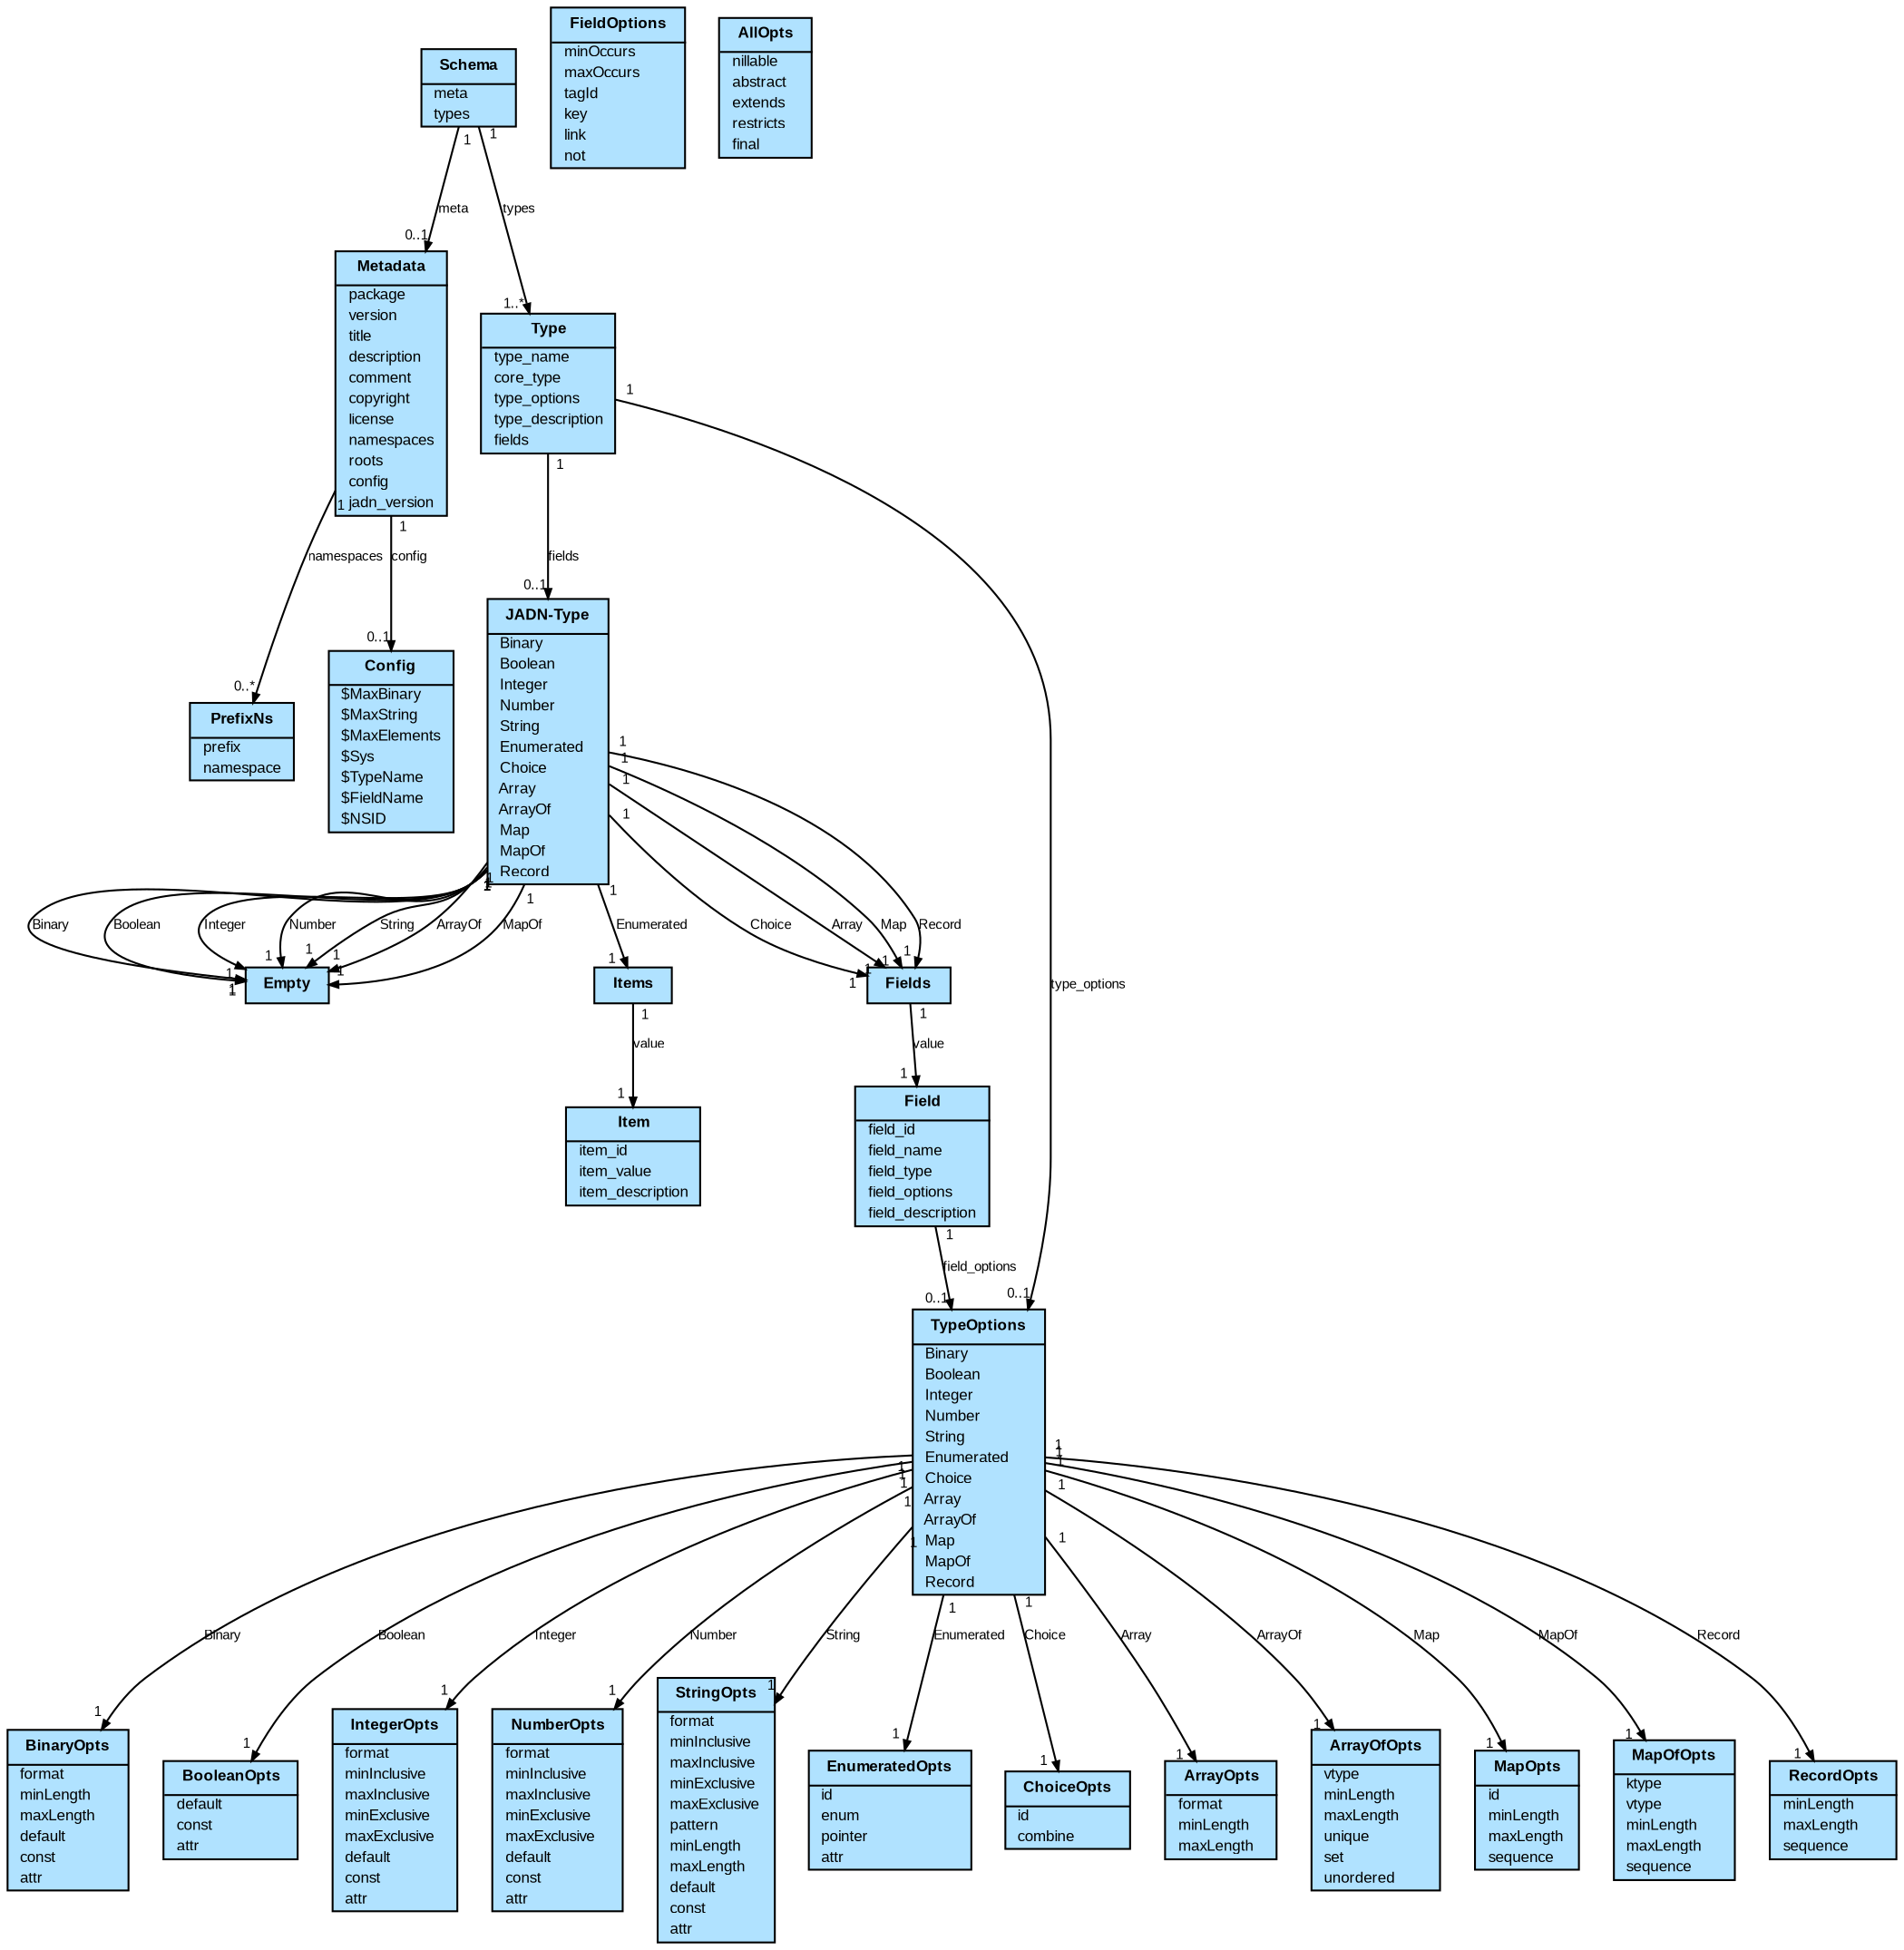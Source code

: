 # title: JADN Metaschema
# package: http://oasis-open.org/openc2/jadn/v2.0/schema
# description: Syntax of a JSON Abstract Data Notation (JADN) package.
# license: CC-BY-4.0
# roots: ['Schema']
# config: {'$FieldName': '^[$A-Za-z][_A-Za-z0-9]{0,63}$'}

digraph G {
  graph [fontname=Arial, fontsize=12];
  node [fontname=Arial, fontsize=8, shape=plain, style=filled, fillcolor=lightskyblue1];
  edge [fontname=Arial, fontsize=7, arrowsize=0.5, labelangle=45.0, labeldistance=0.9];
  bgcolor="transparent";

n0 [label=<<table cellborder="0" cellpadding="1" cellspacing="0">
<tr><td cellpadding="4"><b>  Schema  </b></td></tr><hr/>
  <tr><td align="left">  meta  </td></tr>
  <tr><td align="left">  types  </td></tr>
</table>>]

n1 [label=<<table cellborder="0" cellpadding="1" cellspacing="0">
<tr><td cellpadding="4"><b>  Metadata  </b></td></tr><hr/>
  <tr><td align="left">  package  </td></tr>
  <tr><td align="left">  version  </td></tr>
  <tr><td align="left">  title  </td></tr>
  <tr><td align="left">  description  </td></tr>
  <tr><td align="left">  comment  </td></tr>
  <tr><td align="left">  copyright  </td></tr>
  <tr><td align="left">  license  </td></tr>
  <tr><td align="left">  namespaces  </td></tr>
  <tr><td align="left">  roots  </td></tr>
  <tr><td align="left">  config  </td></tr>
  <tr><td align="left">  jadn_version  </td></tr>
</table>>]

n2 [label=<<table cellborder="0" cellpadding="1" cellspacing="0">
<tr><td cellpadding="4"><b>  PrefixNs  </b></td></tr><hr/>
  <tr><td align="left">  prefix  </td></tr>
  <tr><td align="left">  namespace  </td></tr>
</table>>]

n3 [label=<<table cellborder="0" cellpadding="1" cellspacing="0">
<tr><td cellpadding="4"><b>  Config  </b></td></tr><hr/>
  <tr><td align="left">  $MaxBinary  </td></tr>
  <tr><td align="left">  $MaxString  </td></tr>
  <tr><td align="left">  $MaxElements  </td></tr>
  <tr><td align="left">  $Sys  </td></tr>
  <tr><td align="left">  $TypeName  </td></tr>
  <tr><td align="left">  $FieldName  </td></tr>
  <tr><td align="left">  $NSID  </td></tr>
</table>>]

n9 [label=<<table cellborder="0" cellpadding="1" cellspacing="0">
<tr><td cellpadding="4"><b>  Type  </b></td></tr><hr/>
  <tr><td align="left">  type_name  </td></tr>
  <tr><td align="left">  core_type  </td></tr>
  <tr><td align="left">  type_options  </td></tr>
  <tr><td align="left">  type_description  </td></tr>
  <tr><td align="left">  fields  </td></tr>
</table>>]

n10 [label=<<table cellborder="0" cellpadding="1" cellspacing="0">
<tr><td cellpadding="4"><b>  JADN-Type  </b></td></tr><hr/>
  <tr><td align="left">  Binary  </td></tr>
  <tr><td align="left">  Boolean  </td></tr>
  <tr><td align="left">  Integer  </td></tr>
  <tr><td align="left">  Number  </td></tr>
  <tr><td align="left">  String  </td></tr>
  <tr><td align="left">  Enumerated  </td></tr>
  <tr><td align="left">  Choice  </td></tr>
  <tr><td align="left">  Array  </td></tr>
  <tr><td align="left">  ArrayOf  </td></tr>
  <tr><td align="left">  Map  </td></tr>
  <tr><td align="left">  MapOf  </td></tr>
  <tr><td align="left">  Record  </td></tr>
</table>>]

n11 [label=<<table cellborder="0" cellpadding="1" cellspacing="0">
<tr><td cellpadding="4"><b>  TypeOptions  </b></td></tr><hr/>
  <tr><td align="left">  Binary  </td></tr>
  <tr><td align="left">  Boolean  </td></tr>
  <tr><td align="left">  Integer  </td></tr>
  <tr><td align="left">  Number  </td></tr>
  <tr><td align="left">  String  </td></tr>
  <tr><td align="left">  Enumerated  </td></tr>
  <tr><td align="left">  Choice  </td></tr>
  <tr><td align="left">  Array  </td></tr>
  <tr><td align="left">  ArrayOf  </td></tr>
  <tr><td align="left">  Map  </td></tr>
  <tr><td align="left">  MapOf  </td></tr>
  <tr><td align="left">  Record  </td></tr>
</table>>]

n12 [label=<<table cellborder="0" cellpadding="1" cellspacing="0">
<tr><td cellpadding="4"><b>  Empty  </b></td></tr>
</table>>]

n13 [label=<<table cellborder="0" cellpadding="1" cellspacing="0">
<tr><td cellpadding="4"><b>  Items  </b></td></tr>
</table>>]

n14 [label=<<table cellborder="0" cellpadding="1" cellspacing="0">
<tr><td cellpadding="4"><b>  Fields  </b></td></tr>
</table>>]

n15 [label=<<table cellborder="0" cellpadding="1" cellspacing="0">
<tr><td cellpadding="4"><b>  Item  </b></td></tr><hr/>
  <tr><td align="left">  item_id  </td></tr>
  <tr><td align="left">  item_value  </td></tr>
  <tr><td align="left">  item_description  </td></tr>
</table>>]

n16 [label=<<table cellborder="0" cellpadding="1" cellspacing="0">
<tr><td cellpadding="4"><b>  Field  </b></td></tr><hr/>
  <tr><td align="left">  field_id  </td></tr>
  <tr><td align="left">  field_name  </td></tr>
  <tr><td align="left">  field_type  </td></tr>
  <tr><td align="left">  field_options  </td></tr>
  <tr><td align="left">  field_description  </td></tr>
</table>>]

n18 [label=<<table cellborder="0" cellpadding="1" cellspacing="0">
<tr><td cellpadding="4"><b>  FieldOptions  </b></td></tr><hr/>
  <tr><td align="left">  minOccurs  </td></tr>
  <tr><td align="left">  maxOccurs  </td></tr>
  <tr><td align="left">  tagId  </td></tr>
  <tr><td align="left">  key  </td></tr>
  <tr><td align="left">  link  </td></tr>
  <tr><td align="left">  not  </td></tr>
</table>>]

n19 [label=<<table cellborder="0" cellpadding="1" cellspacing="0">
<tr><td cellpadding="4"><b>  AllOpts  </b></td></tr><hr/>
  <tr><td align="left">  nillable  </td></tr>
  <tr><td align="left">  abstract  </td></tr>
  <tr><td align="left">  extends  </td></tr>
  <tr><td align="left">  restricts  </td></tr>
  <tr><td align="left">  final  </td></tr>
</table>>]

n20 [label=<<table cellborder="0" cellpadding="1" cellspacing="0">
<tr><td cellpadding="4"><b>  BinaryOpts  </b></td></tr><hr/>
  <tr><td align="left">  format  </td></tr>
  <tr><td align="left">  minLength  </td></tr>
  <tr><td align="left">  maxLength  </td></tr>
  <tr><td align="left">  default  </td></tr>
  <tr><td align="left">  const  </td></tr>
  <tr><td align="left">  attr  </td></tr>
</table>>]

n21 [label=<<table cellborder="0" cellpadding="1" cellspacing="0">
<tr><td cellpadding="4"><b>  BooleanOpts  </b></td></tr><hr/>
  <tr><td align="left">  default  </td></tr>
  <tr><td align="left">  const  </td></tr>
  <tr><td align="left">  attr  </td></tr>
</table>>]

n22 [label=<<table cellborder="0" cellpadding="1" cellspacing="0">
<tr><td cellpadding="4"><b>  IntegerOpts  </b></td></tr><hr/>
  <tr><td align="left">  format  </td></tr>
  <tr><td align="left">  minInclusive  </td></tr>
  <tr><td align="left">  maxInclusive  </td></tr>
  <tr><td align="left">  minExclusive  </td></tr>
  <tr><td align="left">  maxExclusive  </td></tr>
  <tr><td align="left">  default  </td></tr>
  <tr><td align="left">  const  </td></tr>
  <tr><td align="left">  attr  </td></tr>
</table>>]

n23 [label=<<table cellborder="0" cellpadding="1" cellspacing="0">
<tr><td cellpadding="4"><b>  NumberOpts  </b></td></tr><hr/>
  <tr><td align="left">  format  </td></tr>
  <tr><td align="left">  minInclusive  </td></tr>
  <tr><td align="left">  maxInclusive  </td></tr>
  <tr><td align="left">  minExclusive  </td></tr>
  <tr><td align="left">  maxExclusive  </td></tr>
  <tr><td align="left">  default  </td></tr>
  <tr><td align="left">  const  </td></tr>
  <tr><td align="left">  attr  </td></tr>
</table>>]

n24 [label=<<table cellborder="0" cellpadding="1" cellspacing="0">
<tr><td cellpadding="4"><b>  StringOpts  </b></td></tr><hr/>
  <tr><td align="left">  format  </td></tr>
  <tr><td align="left">  minInclusive  </td></tr>
  <tr><td align="left">  maxInclusive  </td></tr>
  <tr><td align="left">  minExclusive  </td></tr>
  <tr><td align="left">  maxExclusive  </td></tr>
  <tr><td align="left">  pattern  </td></tr>
  <tr><td align="left">  minLength  </td></tr>
  <tr><td align="left">  maxLength  </td></tr>
  <tr><td align="left">  default  </td></tr>
  <tr><td align="left">  const  </td></tr>
  <tr><td align="left">  attr  </td></tr>
</table>>]

n25 [label=<<table cellborder="0" cellpadding="1" cellspacing="0">
<tr><td cellpadding="4"><b>  EnumeratedOpts  </b></td></tr><hr/>
  <tr><td align="left">  id  </td></tr>
  <tr><td align="left">  enum  </td></tr>
  <tr><td align="left">  pointer  </td></tr>
  <tr><td align="left">  attr  </td></tr>
</table>>]

n26 [label=<<table cellborder="0" cellpadding="1" cellspacing="0">
<tr><td cellpadding="4"><b>  ChoiceOpts  </b></td></tr><hr/>
  <tr><td align="left">  id  </td></tr>
  <tr><td align="left">  combine  </td></tr>
</table>>]

n27 [label=<<table cellborder="0" cellpadding="1" cellspacing="0">
<tr><td cellpadding="4"><b>  ArrayOpts  </b></td></tr><hr/>
  <tr><td align="left">  format  </td></tr>
  <tr><td align="left">  minLength  </td></tr>
  <tr><td align="left">  maxLength  </td></tr>
</table>>]

n28 [label=<<table cellborder="0" cellpadding="1" cellspacing="0">
<tr><td cellpadding="4"><b>  ArrayOfOpts  </b></td></tr><hr/>
  <tr><td align="left">  vtype  </td></tr>
  <tr><td align="left">  minLength  </td></tr>
  <tr><td align="left">  maxLength  </td></tr>
  <tr><td align="left">  unique  </td></tr>
  <tr><td align="left">  set  </td></tr>
  <tr><td align="left">  unordered  </td></tr>
</table>>]

n29 [label=<<table cellborder="0" cellpadding="1" cellspacing="0">
<tr><td cellpadding="4"><b>  MapOpts  </b></td></tr><hr/>
  <tr><td align="left">  id  </td></tr>
  <tr><td align="left">  minLength  </td></tr>
  <tr><td align="left">  maxLength  </td></tr>
  <tr><td align="left">  sequence  </td></tr>
</table>>]

n30 [label=<<table cellborder="0" cellpadding="1" cellspacing="0">
<tr><td cellpadding="4"><b>  MapOfOpts  </b></td></tr><hr/>
  <tr><td align="left">  ktype  </td></tr>
  <tr><td align="left">  vtype  </td></tr>
  <tr><td align="left">  minLength  </td></tr>
  <tr><td align="left">  maxLength  </td></tr>
  <tr><td align="left">  sequence  </td></tr>
</table>>]

n31 [label=<<table cellborder="0" cellpadding="1" cellspacing="0">
<tr><td cellpadding="4"><b>  RecordOpts  </b></td></tr><hr/>
  <tr><td align="left">  minLength  </td></tr>
  <tr><td align="left">  maxLength  </td></tr>
  <tr><td align="left">  sequence  </td></tr>
</table>>]

  n0 -> n1 [label=meta, headlabel="0..1", taillabel="1"]
  n0 -> n9 [label=types, headlabel="1..*", taillabel="1"]
  n1 -> n2 [label=namespaces, headlabel="0..*", taillabel="1"]
  n1 -> n3 [label=config, headlabel="0..1", taillabel="1"]
  n9 -> n11 [label=type_options, headlabel="0..1", taillabel="1"]
  n9 -> n10 [label=fields, headlabel="0..1", taillabel="1"]
  n10 -> n12 [label=Binary, headlabel="1", taillabel="1"]
  n10 -> n12 [label=Boolean, headlabel="1", taillabel="1"]
  n10 -> n12 [label=Integer, headlabel="1", taillabel="1"]
  n10 -> n12 [label=Number, headlabel="1", taillabel="1"]
  n10 -> n12 [label=String, headlabel="1", taillabel="1"]
  n10 -> n13 [label=Enumerated, headlabel="1", taillabel="1"]
  n10 -> n14 [label=Choice, headlabel="1", taillabel="1"]
  n10 -> n14 [label=Array, headlabel="1", taillabel="1"]
  n10 -> n12 [label=ArrayOf, headlabel="1", taillabel="1"]
  n10 -> n14 [label=Map, headlabel="1", taillabel="1"]
  n10 -> n12 [label=MapOf, headlabel="1", taillabel="1"]
  n10 -> n14 [label=Record, headlabel="1", taillabel="1"]
  n11 -> n20 [label=Binary, headlabel="1", taillabel="1"]
  n11 -> n21 [label=Boolean, headlabel="1", taillabel="1"]
  n11 -> n22 [label=Integer, headlabel="1", taillabel="1"]
  n11 -> n23 [label=Number, headlabel="1", taillabel="1"]
  n11 -> n24 [label=String, headlabel="1", taillabel="1"]
  n11 -> n25 [label=Enumerated, headlabel="1", taillabel="1"]
  n11 -> n26 [label=Choice, headlabel="1", taillabel="1"]
  n11 -> n27 [label=Array, headlabel="1", taillabel="1"]
  n11 -> n28 [label=ArrayOf, headlabel="1", taillabel="1"]
  n11 -> n29 [label=Map, headlabel="1", taillabel="1"]
  n11 -> n30 [label=MapOf, headlabel="1", taillabel="1"]
  n11 -> n31 [label=Record, headlabel="1", taillabel="1"]
  n13 -> n15 [label=value, headlabel="1", taillabel="1"]
  n14 -> n16 [label=value, headlabel="1", taillabel="1"]
  n16 -> n11 [label=field_options, headlabel="0..1", taillabel="1"]
}
